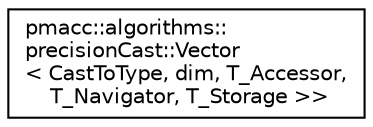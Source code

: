 digraph "Graphical Class Hierarchy"
{
 // LATEX_PDF_SIZE
  edge [fontname="Helvetica",fontsize="10",labelfontname="Helvetica",labelfontsize="10"];
  node [fontname="Helvetica",fontsize="10",shape=record];
  rankdir="LR";
  Node0 [label="pmacc::algorithms::\lprecisionCast::Vector\l\< CastToType, dim, T_Accessor,\l T_Navigator, T_Storage \>\>",height=0.2,width=0.4,color="black", fillcolor="white", style="filled",URL="$structpmacc_1_1algorithms_1_1precision_cast_1_1_type_cast_3_01_cast_to_type_00_01_1_1pmacc_1_1ma27afc7a338d64921f6a1fd1573bbc09f.html",tooltip=" "];
}
